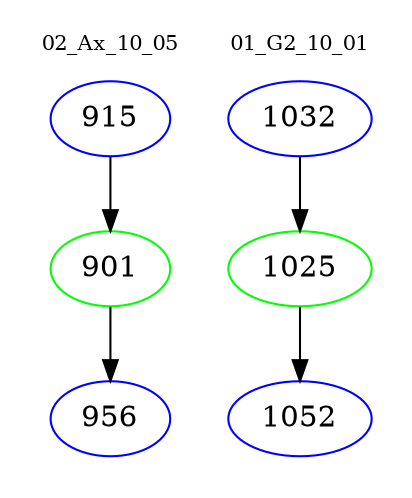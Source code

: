 digraph{
subgraph cluster_0 {
color = white
label = "02_Ax_10_05";
fontsize=10;
T0_915 [label="915", color="blue"]
T0_915 -> T0_901 [color="black"]
T0_901 [label="901", color="green"]
T0_901 -> T0_956 [color="black"]
T0_956 [label="956", color="blue"]
}
subgraph cluster_1 {
color = white
label = "01_G2_10_01";
fontsize=10;
T1_1032 [label="1032", color="blue"]
T1_1032 -> T1_1025 [color="black"]
T1_1025 [label="1025", color="green"]
T1_1025 -> T1_1052 [color="black"]
T1_1052 [label="1052", color="blue"]
}
}
